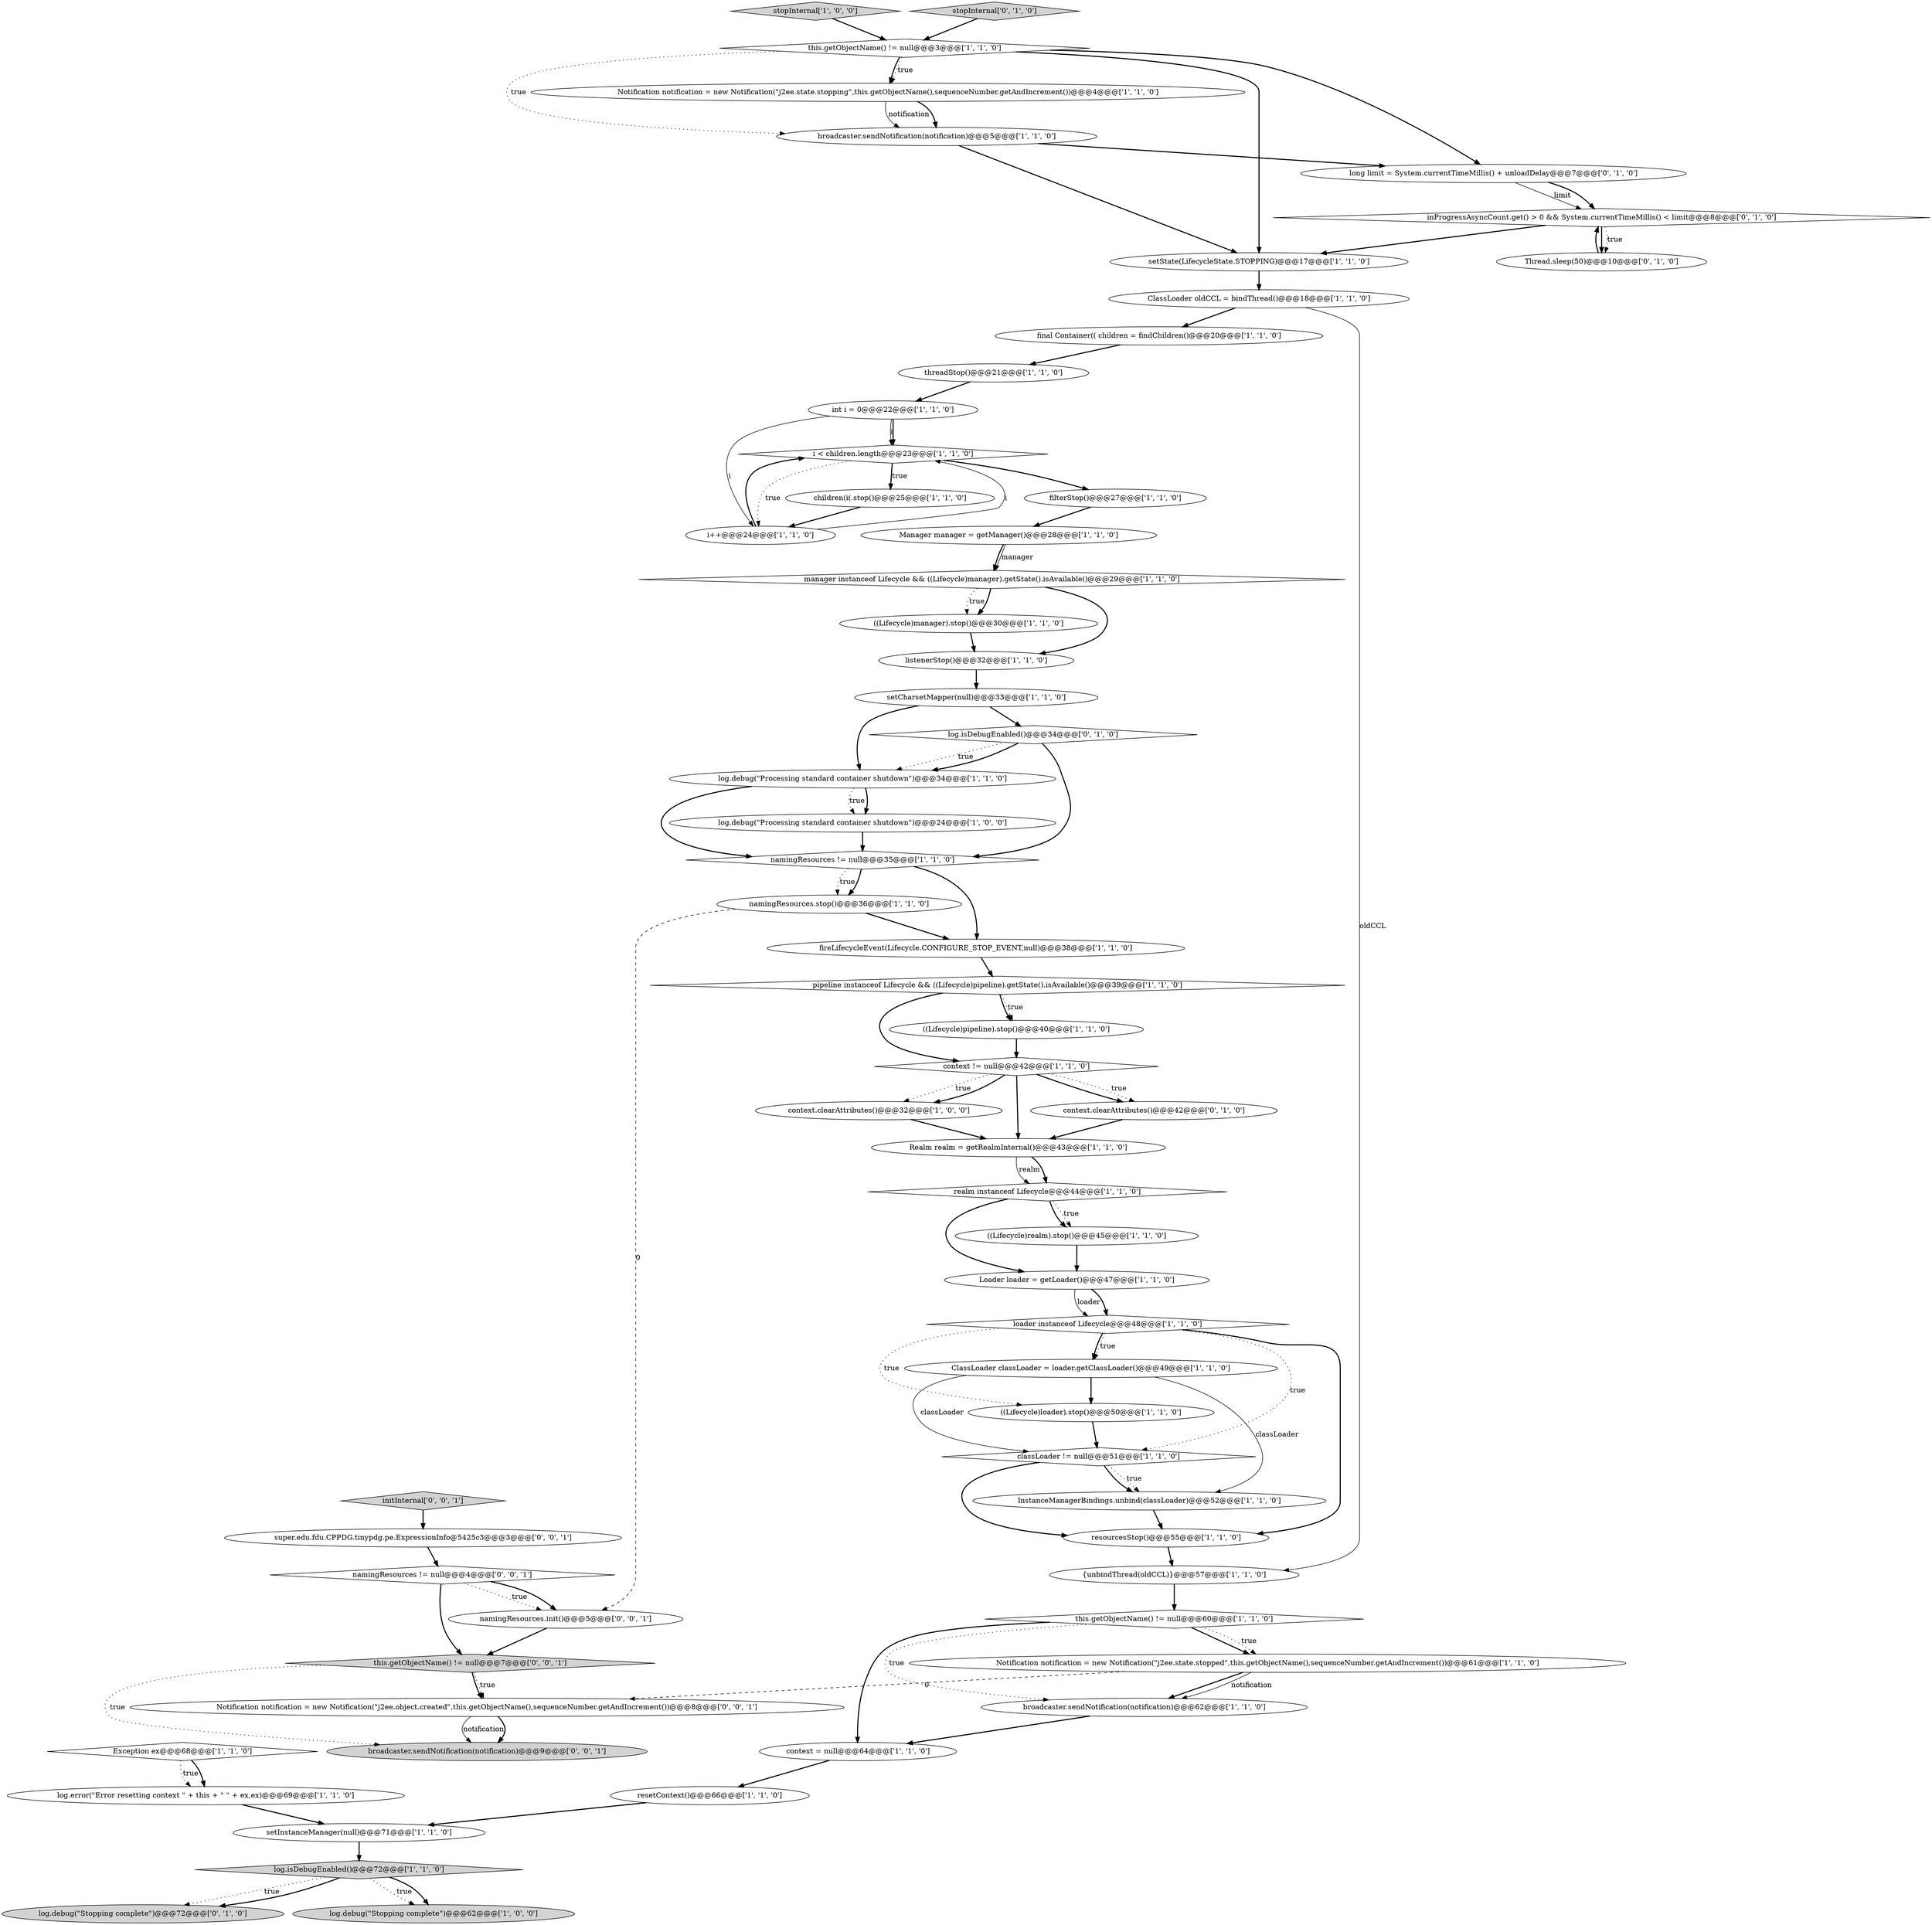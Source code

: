 digraph {
32 [style = filled, label = "resourcesStop()@@@55@@@['1', '1', '0']", fillcolor = white, shape = ellipse image = "AAA0AAABBB1BBB"];
60 [style = filled, label = "broadcaster.sendNotification(notification)@@@9@@@['0', '0', '1']", fillcolor = lightgray, shape = ellipse image = "AAA0AAABBB3BBB"];
29 [style = filled, label = "i++@@@24@@@['1', '1', '0']", fillcolor = white, shape = ellipse image = "AAA0AAABBB1BBB"];
47 [style = filled, label = "log.error(\"Error resetting context \" + this + \" \" + ex,ex)@@@69@@@['1', '1', '0']", fillcolor = white, shape = ellipse image = "AAA0AAABBB1BBB"];
57 [style = filled, label = "namingResources.init()@@@5@@@['0', '0', '1']", fillcolor = white, shape = ellipse image = "AAA0AAABBB3BBB"];
27 [style = filled, label = "manager instanceof Lifecycle && ((Lifecycle)manager).getState().isAvailable()@@@29@@@['1', '1', '0']", fillcolor = white, shape = diamond image = "AAA0AAABBB1BBB"];
46 [style = filled, label = "setCharsetMapper(null)@@@33@@@['1', '1', '0']", fillcolor = white, shape = ellipse image = "AAA0AAABBB1BBB"];
6 [style = filled, label = "Loader loader = getLoader()@@@47@@@['1', '1', '0']", fillcolor = white, shape = ellipse image = "AAA0AAABBB1BBB"];
44 [style = filled, label = "resetContext()@@@66@@@['1', '1', '0']", fillcolor = white, shape = ellipse image = "AAA0AAABBB1BBB"];
61 [style = filled, label = "initInternal['0', '0', '1']", fillcolor = lightgray, shape = diamond image = "AAA0AAABBB3BBB"];
38 [style = filled, label = "context = null@@@64@@@['1', '1', '0']", fillcolor = white, shape = ellipse image = "AAA0AAABBB1BBB"];
40 [style = filled, label = "Manager manager = getManager()@@@28@@@['1', '1', '0']", fillcolor = white, shape = ellipse image = "AAA0AAABBB1BBB"];
22 [style = filled, label = "pipeline instanceof Lifecycle && ((Lifecycle)pipeline).getState().isAvailable()@@@39@@@['1', '1', '0']", fillcolor = white, shape = diamond image = "AAA0AAABBB1BBB"];
18 [style = filled, label = "ClassLoader classLoader = loader.getClassLoader()@@@49@@@['1', '1', '0']", fillcolor = white, shape = ellipse image = "AAA0AAABBB1BBB"];
56 [style = filled, label = "namingResources != null@@@4@@@['0', '0', '1']", fillcolor = white, shape = diamond image = "AAA0AAABBB3BBB"];
11 [style = filled, label = "threadStop()@@@21@@@['1', '1', '0']", fillcolor = white, shape = ellipse image = "AAA0AAABBB1BBB"];
55 [style = filled, label = "super.edu.fdu.CPPDG.tinypdg.pe.ExpressionInfo@5425c3@@@3@@@['0', '0', '1']", fillcolor = white, shape = ellipse image = "AAA0AAABBB3BBB"];
17 [style = filled, label = "i < children.length@@@23@@@['1', '1', '0']", fillcolor = white, shape = diamond image = "AAA0AAABBB1BBB"];
23 [style = filled, label = "broadcaster.sendNotification(notification)@@@5@@@['1', '1', '0']", fillcolor = white, shape = ellipse image = "AAA0AAABBB1BBB"];
25 [style = filled, label = "Notification notification = new Notification(\"j2ee.state.stopping\",this.getObjectName(),sequenceNumber.getAndIncrement())@@@4@@@['1', '1', '0']", fillcolor = white, shape = ellipse image = "AAA0AAABBB1BBB"];
21 [style = filled, label = "((Lifecycle)loader).stop()@@@50@@@['1', '1', '0']", fillcolor = white, shape = ellipse image = "AAA0AAABBB1BBB"];
13 [style = filled, label = "((Lifecycle)realm).stop()@@@45@@@['1', '1', '0']", fillcolor = white, shape = ellipse image = "AAA0AAABBB1BBB"];
0 [style = filled, label = "fireLifecycleEvent(Lifecycle.CONFIGURE_STOP_EVENT,null)@@@38@@@['1', '1', '0']", fillcolor = white, shape = ellipse image = "AAA0AAABBB1BBB"];
26 [style = filled, label = "log.isDebugEnabled()@@@72@@@['1', '1', '0']", fillcolor = lightgray, shape = diamond image = "AAA0AAABBB1BBB"];
39 [style = filled, label = "stopInternal['1', '0', '0']", fillcolor = lightgray, shape = diamond image = "AAA0AAABBB1BBB"];
1 [style = filled, label = "final Container(( children = findChildren()@@@20@@@['1', '1', '0']", fillcolor = white, shape = ellipse image = "AAA0AAABBB1BBB"];
54 [style = filled, label = "long limit = System.currentTimeMillis() + unloadDelay@@@7@@@['0', '1', '0']", fillcolor = white, shape = ellipse image = "AAA1AAABBB2BBB"];
7 [style = filled, label = "context.clearAttributes()@@@32@@@['1', '0', '0']", fillcolor = white, shape = ellipse image = "AAA0AAABBB1BBB"];
41 [style = filled, label = "broadcaster.sendNotification(notification)@@@62@@@['1', '1', '0']", fillcolor = white, shape = ellipse image = "AAA0AAABBB1BBB"];
31 [style = filled, label = "namingResources.stop()@@@36@@@['1', '1', '0']", fillcolor = white, shape = ellipse image = "AAA0AAABBB1BBB"];
34 [style = filled, label = "log.debug(\"Processing standard container shutdown\")@@@34@@@['1', '1', '0']", fillcolor = white, shape = ellipse image = "AAA0AAABBB1BBB"];
12 [style = filled, label = "this.getObjectName() != null@@@3@@@['1', '1', '0']", fillcolor = white, shape = diamond image = "AAA0AAABBB1BBB"];
49 [style = filled, label = "stopInternal['0', '1', '0']", fillcolor = lightgray, shape = diamond image = "AAA0AAABBB2BBB"];
48 [style = filled, label = "log.debug(\"Stopping complete\")@@@72@@@['0', '1', '0']", fillcolor = lightgray, shape = ellipse image = "AAA0AAABBB2BBB"];
42 [style = filled, label = "Exception ex@@@68@@@['1', '1', '0']", fillcolor = white, shape = diamond image = "AAA0AAABBB1BBB"];
58 [style = filled, label = "Notification notification = new Notification(\"j2ee.object.created\",this.getObjectName(),sequenceNumber.getAndIncrement())@@@8@@@['0', '0', '1']", fillcolor = white, shape = ellipse image = "AAA0AAABBB3BBB"];
59 [style = filled, label = "this.getObjectName() != null@@@7@@@['0', '0', '1']", fillcolor = lightgray, shape = diamond image = "AAA0AAABBB3BBB"];
2 [style = filled, label = "((Lifecycle)manager).stop()@@@30@@@['1', '1', '0']", fillcolor = white, shape = ellipse image = "AAA0AAABBB1BBB"];
8 [style = filled, label = "Notification notification = new Notification(\"j2ee.state.stopped\",this.getObjectName(),sequenceNumber.getAndIncrement())@@@61@@@['1', '1', '0']", fillcolor = white, shape = ellipse image = "AAA0AAABBB1BBB"];
9 [style = filled, label = "children(i(.stop()@@@25@@@['1', '1', '0']", fillcolor = white, shape = ellipse image = "AAA0AAABBB1BBB"];
37 [style = filled, label = "setInstanceManager(null)@@@71@@@['1', '1', '0']", fillcolor = white, shape = ellipse image = "AAA0AAABBB1BBB"];
16 [style = filled, label = "this.getObjectName() != null@@@60@@@['1', '1', '0']", fillcolor = white, shape = diamond image = "AAA0AAABBB1BBB"];
35 [style = filled, label = "int i = 0@@@22@@@['1', '1', '0']", fillcolor = white, shape = ellipse image = "AAA0AAABBB1BBB"];
14 [style = filled, label = "classLoader != null@@@51@@@['1', '1', '0']", fillcolor = white, shape = diamond image = "AAA0AAABBB1BBB"];
4 [style = filled, label = "setState(LifecycleState.STOPPING)@@@17@@@['1', '1', '0']", fillcolor = white, shape = ellipse image = "AAA0AAABBB1BBB"];
5 [style = filled, label = "((Lifecycle)pipeline).stop()@@@40@@@['1', '1', '0']", fillcolor = white, shape = ellipse image = "AAA0AAABBB1BBB"];
51 [style = filled, label = "Thread.sleep(50)@@@10@@@['0', '1', '0']", fillcolor = white, shape = ellipse image = "AAA1AAABBB2BBB"];
3 [style = filled, label = "Realm realm = getRealmInternal()@@@43@@@['1', '1', '0']", fillcolor = white, shape = ellipse image = "AAA0AAABBB1BBB"];
19 [style = filled, label = "log.debug(\"Stopping complete\")@@@62@@@['1', '0', '0']", fillcolor = lightgray, shape = ellipse image = "AAA0AAABBB1BBB"];
15 [style = filled, label = "{unbindThread(oldCCL)}@@@57@@@['1', '1', '0']", fillcolor = white, shape = ellipse image = "AAA0AAABBB1BBB"];
50 [style = filled, label = "log.isDebugEnabled()@@@34@@@['0', '1', '0']", fillcolor = white, shape = diamond image = "AAA0AAABBB2BBB"];
24 [style = filled, label = "ClassLoader oldCCL = bindThread()@@@18@@@['1', '1', '0']", fillcolor = white, shape = ellipse image = "AAA0AAABBB1BBB"];
45 [style = filled, label = "context != null@@@42@@@['1', '1', '0']", fillcolor = white, shape = diamond image = "AAA0AAABBB1BBB"];
28 [style = filled, label = "listenerStop()@@@32@@@['1', '1', '0']", fillcolor = white, shape = ellipse image = "AAA0AAABBB1BBB"];
43 [style = filled, label = "filterStop()@@@27@@@['1', '1', '0']", fillcolor = white, shape = ellipse image = "AAA0AAABBB1BBB"];
53 [style = filled, label = "context.clearAttributes()@@@42@@@['0', '1', '0']", fillcolor = white, shape = ellipse image = "AAA0AAABBB2BBB"];
52 [style = filled, label = "inProgressAsyncCount.get() > 0 && System.currentTimeMillis() < limit@@@8@@@['0', '1', '0']", fillcolor = white, shape = diamond image = "AAA1AAABBB2BBB"];
30 [style = filled, label = "namingResources != null@@@35@@@['1', '1', '0']", fillcolor = white, shape = diamond image = "AAA0AAABBB1BBB"];
33 [style = filled, label = "loader instanceof Lifecycle@@@48@@@['1', '1', '0']", fillcolor = white, shape = diamond image = "AAA0AAABBB1BBB"];
20 [style = filled, label = "realm instanceof Lifecycle@@@44@@@['1', '1', '0']", fillcolor = white, shape = diamond image = "AAA0AAABBB1BBB"];
36 [style = filled, label = "InstanceManagerBindings.unbind(classLoader)@@@52@@@['1', '1', '0']", fillcolor = white, shape = ellipse image = "AAA0AAABBB1BBB"];
10 [style = filled, label = "log.debug(\"Processing standard container shutdown\")@@@24@@@['1', '0', '0']", fillcolor = white, shape = ellipse image = "AAA0AAABBB1BBB"];
12->25 [style = dotted, label="true"];
12->25 [style = bold, label=""];
53->3 [style = bold, label=""];
20->6 [style = bold, label=""];
54->52 [style = solid, label="limit"];
10->30 [style = bold, label=""];
14->32 [style = bold, label=""];
25->23 [style = solid, label="notification"];
18->14 [style = solid, label="classLoader"];
52->4 [style = bold, label=""];
13->6 [style = bold, label=""];
51->52 [style = bold, label=""];
33->32 [style = bold, label=""];
16->38 [style = bold, label=""];
27->2 [style = dotted, label="true"];
1->11 [style = bold, label=""];
44->37 [style = bold, label=""];
4->24 [style = bold, label=""];
59->58 [style = dotted, label="true"];
33->18 [style = dotted, label="true"];
34->10 [style = bold, label=""];
30->31 [style = dotted, label="true"];
33->14 [style = dotted, label="true"];
41->38 [style = bold, label=""];
29->17 [style = bold, label=""];
15->16 [style = bold, label=""];
35->17 [style = solid, label="i"];
58->60 [style = solid, label="notification"];
18->21 [style = bold, label=""];
59->58 [style = bold, label=""];
50->30 [style = bold, label=""];
26->19 [style = dotted, label="true"];
47->37 [style = bold, label=""];
23->4 [style = bold, label=""];
18->36 [style = solid, label="classLoader"];
56->57 [style = dotted, label="true"];
45->53 [style = dotted, label="true"];
35->17 [style = bold, label=""];
55->56 [style = bold, label=""];
27->28 [style = bold, label=""];
14->36 [style = dotted, label="true"];
0->22 [style = bold, label=""];
42->47 [style = dotted, label="true"];
16->8 [style = bold, label=""];
24->15 [style = solid, label="oldCCL"];
23->54 [style = bold, label=""];
57->59 [style = bold, label=""];
2->28 [style = bold, label=""];
30->31 [style = bold, label=""];
26->19 [style = bold, label=""];
34->10 [style = dotted, label="true"];
52->51 [style = bold, label=""];
45->7 [style = dotted, label="true"];
17->9 [style = bold, label=""];
11->35 [style = bold, label=""];
12->54 [style = bold, label=""];
6->33 [style = solid, label="loader"];
22->45 [style = bold, label=""];
34->30 [style = bold, label=""];
17->29 [style = dotted, label="true"];
14->36 [style = bold, label=""];
42->47 [style = bold, label=""];
58->60 [style = bold, label=""];
29->17 [style = solid, label="i"];
8->41 [style = bold, label=""];
21->14 [style = bold, label=""];
8->58 [style = dashed, label="0"];
46->34 [style = bold, label=""];
3->20 [style = solid, label="realm"];
59->60 [style = dotted, label="true"];
12->4 [style = bold, label=""];
8->41 [style = solid, label="notification"];
37->26 [style = bold, label=""];
33->18 [style = bold, label=""];
40->27 [style = bold, label=""];
54->52 [style = bold, label=""];
17->9 [style = dotted, label="true"];
45->53 [style = bold, label=""];
24->1 [style = bold, label=""];
7->3 [style = bold, label=""];
50->34 [style = dotted, label="true"];
16->41 [style = dotted, label="true"];
20->13 [style = bold, label=""];
5->45 [style = bold, label=""];
38->44 [style = bold, label=""];
43->40 [style = bold, label=""];
61->55 [style = bold, label=""];
30->0 [style = bold, label=""];
20->13 [style = dotted, label="true"];
36->32 [style = bold, label=""];
9->29 [style = bold, label=""];
22->5 [style = dotted, label="true"];
16->8 [style = dotted, label="true"];
52->51 [style = dotted, label="true"];
25->23 [style = bold, label=""];
22->5 [style = bold, label=""];
12->23 [style = dotted, label="true"];
17->43 [style = bold, label=""];
31->57 [style = dashed, label="0"];
6->33 [style = bold, label=""];
3->20 [style = bold, label=""];
33->21 [style = dotted, label="true"];
45->3 [style = bold, label=""];
56->57 [style = bold, label=""];
46->50 [style = bold, label=""];
39->12 [style = bold, label=""];
28->46 [style = bold, label=""];
40->27 [style = solid, label="manager"];
56->59 [style = bold, label=""];
45->7 [style = bold, label=""];
50->34 [style = bold, label=""];
35->29 [style = solid, label="i"];
26->48 [style = dotted, label="true"];
32->15 [style = bold, label=""];
26->48 [style = bold, label=""];
49->12 [style = bold, label=""];
27->2 [style = bold, label=""];
31->0 [style = bold, label=""];
}
